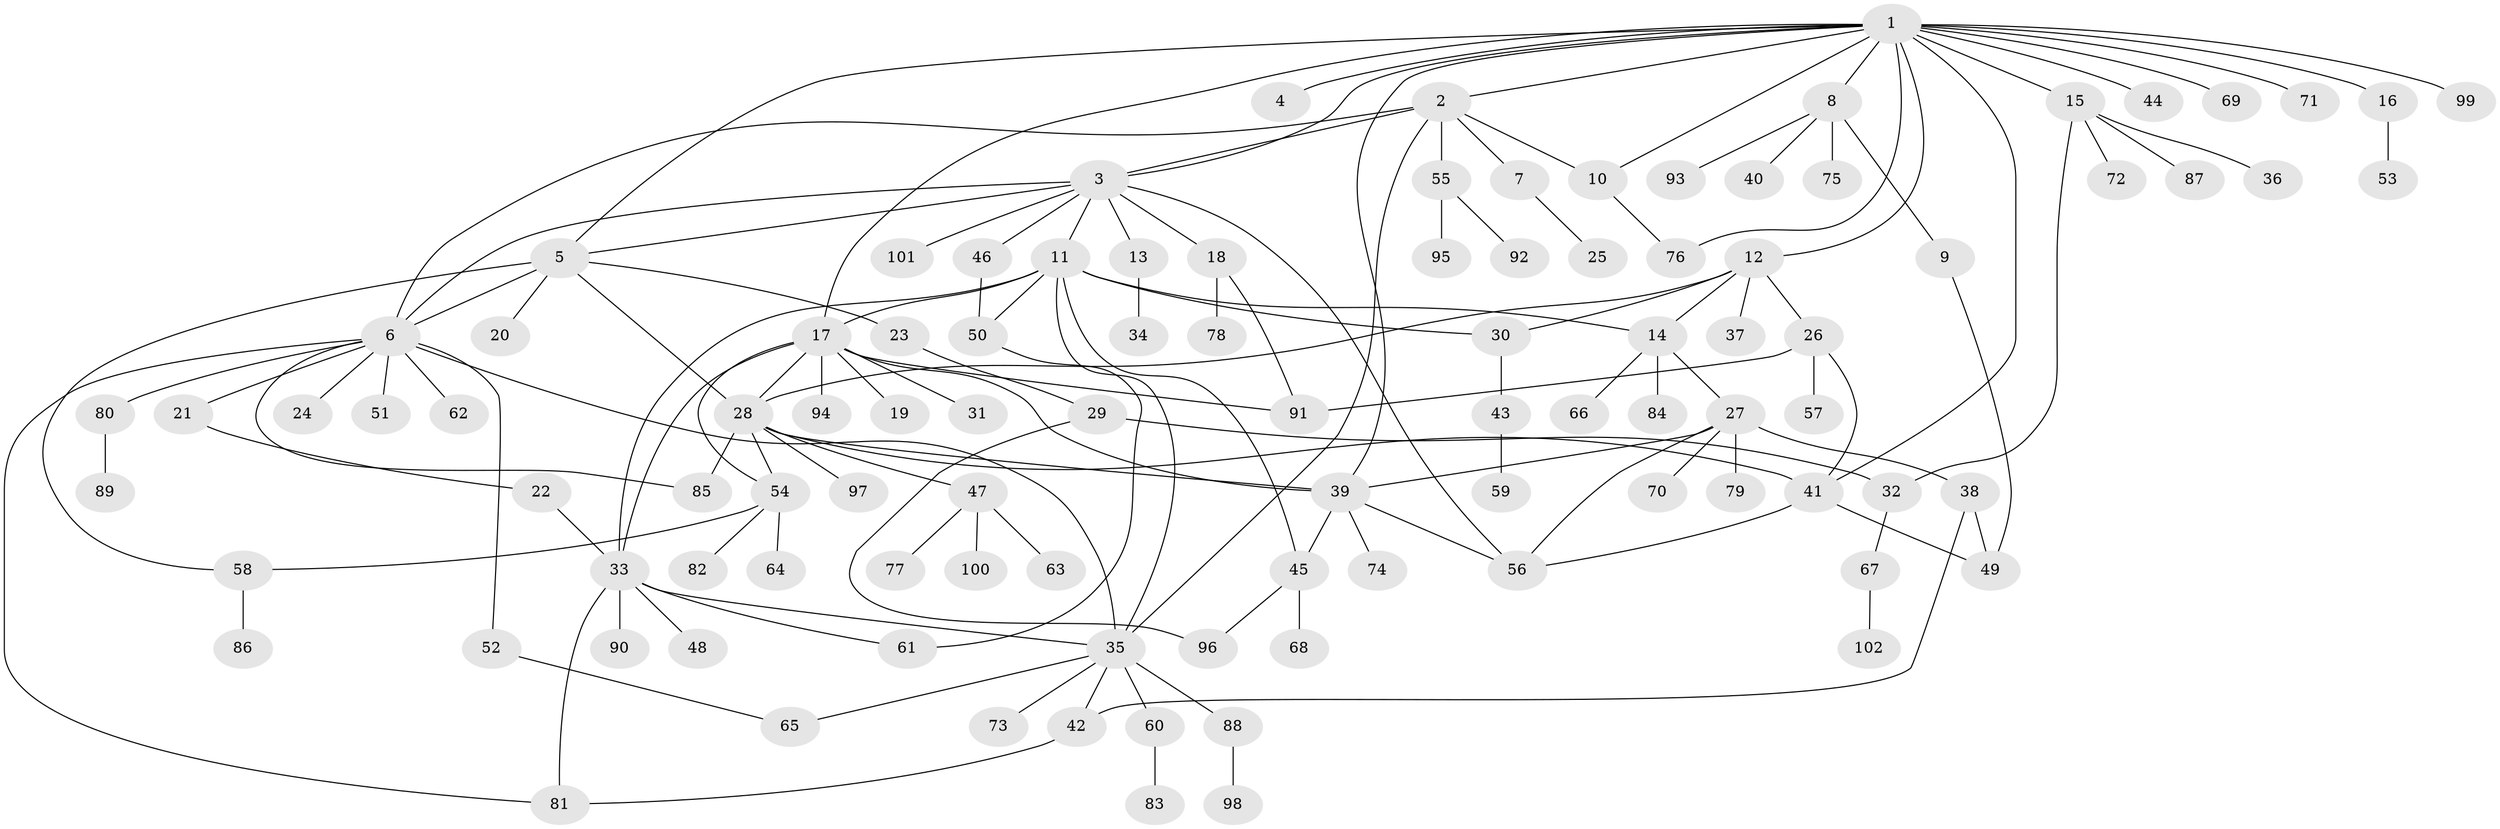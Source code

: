// Generated by graph-tools (version 1.1) at 2025/11/02/27/25 16:11:09]
// undirected, 102 vertices, 141 edges
graph export_dot {
graph [start="1"]
  node [color=gray90,style=filled];
  1;
  2;
  3;
  4;
  5;
  6;
  7;
  8;
  9;
  10;
  11;
  12;
  13;
  14;
  15;
  16;
  17;
  18;
  19;
  20;
  21;
  22;
  23;
  24;
  25;
  26;
  27;
  28;
  29;
  30;
  31;
  32;
  33;
  34;
  35;
  36;
  37;
  38;
  39;
  40;
  41;
  42;
  43;
  44;
  45;
  46;
  47;
  48;
  49;
  50;
  51;
  52;
  53;
  54;
  55;
  56;
  57;
  58;
  59;
  60;
  61;
  62;
  63;
  64;
  65;
  66;
  67;
  68;
  69;
  70;
  71;
  72;
  73;
  74;
  75;
  76;
  77;
  78;
  79;
  80;
  81;
  82;
  83;
  84;
  85;
  86;
  87;
  88;
  89;
  90;
  91;
  92;
  93;
  94;
  95;
  96;
  97;
  98;
  99;
  100;
  101;
  102;
  1 -- 2;
  1 -- 3;
  1 -- 4;
  1 -- 5;
  1 -- 8;
  1 -- 10;
  1 -- 12;
  1 -- 15;
  1 -- 16;
  1 -- 17;
  1 -- 39;
  1 -- 41;
  1 -- 44;
  1 -- 69;
  1 -- 71;
  1 -- 76;
  1 -- 99;
  2 -- 3;
  2 -- 6;
  2 -- 7;
  2 -- 10;
  2 -- 35;
  2 -- 55;
  3 -- 5;
  3 -- 6;
  3 -- 11;
  3 -- 13;
  3 -- 18;
  3 -- 46;
  3 -- 56;
  3 -- 101;
  5 -- 6;
  5 -- 20;
  5 -- 23;
  5 -- 28;
  5 -- 58;
  6 -- 21;
  6 -- 24;
  6 -- 35;
  6 -- 51;
  6 -- 52;
  6 -- 62;
  6 -- 80;
  6 -- 81;
  6 -- 85;
  7 -- 25;
  8 -- 9;
  8 -- 40;
  8 -- 75;
  8 -- 93;
  9 -- 49;
  10 -- 76;
  11 -- 14;
  11 -- 17;
  11 -- 30;
  11 -- 33;
  11 -- 35;
  11 -- 45;
  11 -- 50;
  12 -- 14;
  12 -- 26;
  12 -- 28;
  12 -- 30;
  12 -- 37;
  13 -- 34;
  14 -- 27;
  14 -- 66;
  14 -- 84;
  15 -- 32;
  15 -- 36;
  15 -- 72;
  15 -- 87;
  16 -- 53;
  17 -- 19;
  17 -- 28;
  17 -- 31;
  17 -- 33;
  17 -- 39;
  17 -- 54;
  17 -- 91;
  17 -- 94;
  18 -- 78;
  18 -- 91;
  21 -- 22;
  22 -- 33;
  23 -- 29;
  26 -- 41;
  26 -- 57;
  26 -- 91;
  27 -- 38;
  27 -- 39;
  27 -- 56;
  27 -- 70;
  27 -- 79;
  28 -- 39;
  28 -- 41;
  28 -- 47;
  28 -- 54;
  28 -- 85;
  28 -- 97;
  29 -- 32;
  29 -- 96;
  30 -- 43;
  32 -- 67;
  33 -- 35;
  33 -- 48;
  33 -- 61;
  33 -- 81;
  33 -- 90;
  35 -- 42;
  35 -- 60;
  35 -- 65;
  35 -- 73;
  35 -- 88;
  38 -- 42;
  38 -- 49;
  39 -- 45;
  39 -- 56;
  39 -- 74;
  41 -- 49;
  41 -- 56;
  42 -- 81;
  43 -- 59;
  45 -- 68;
  45 -- 96;
  46 -- 50;
  47 -- 63;
  47 -- 77;
  47 -- 100;
  50 -- 61;
  52 -- 65;
  54 -- 58;
  54 -- 64;
  54 -- 82;
  55 -- 92;
  55 -- 95;
  58 -- 86;
  60 -- 83;
  67 -- 102;
  80 -- 89;
  88 -- 98;
}
